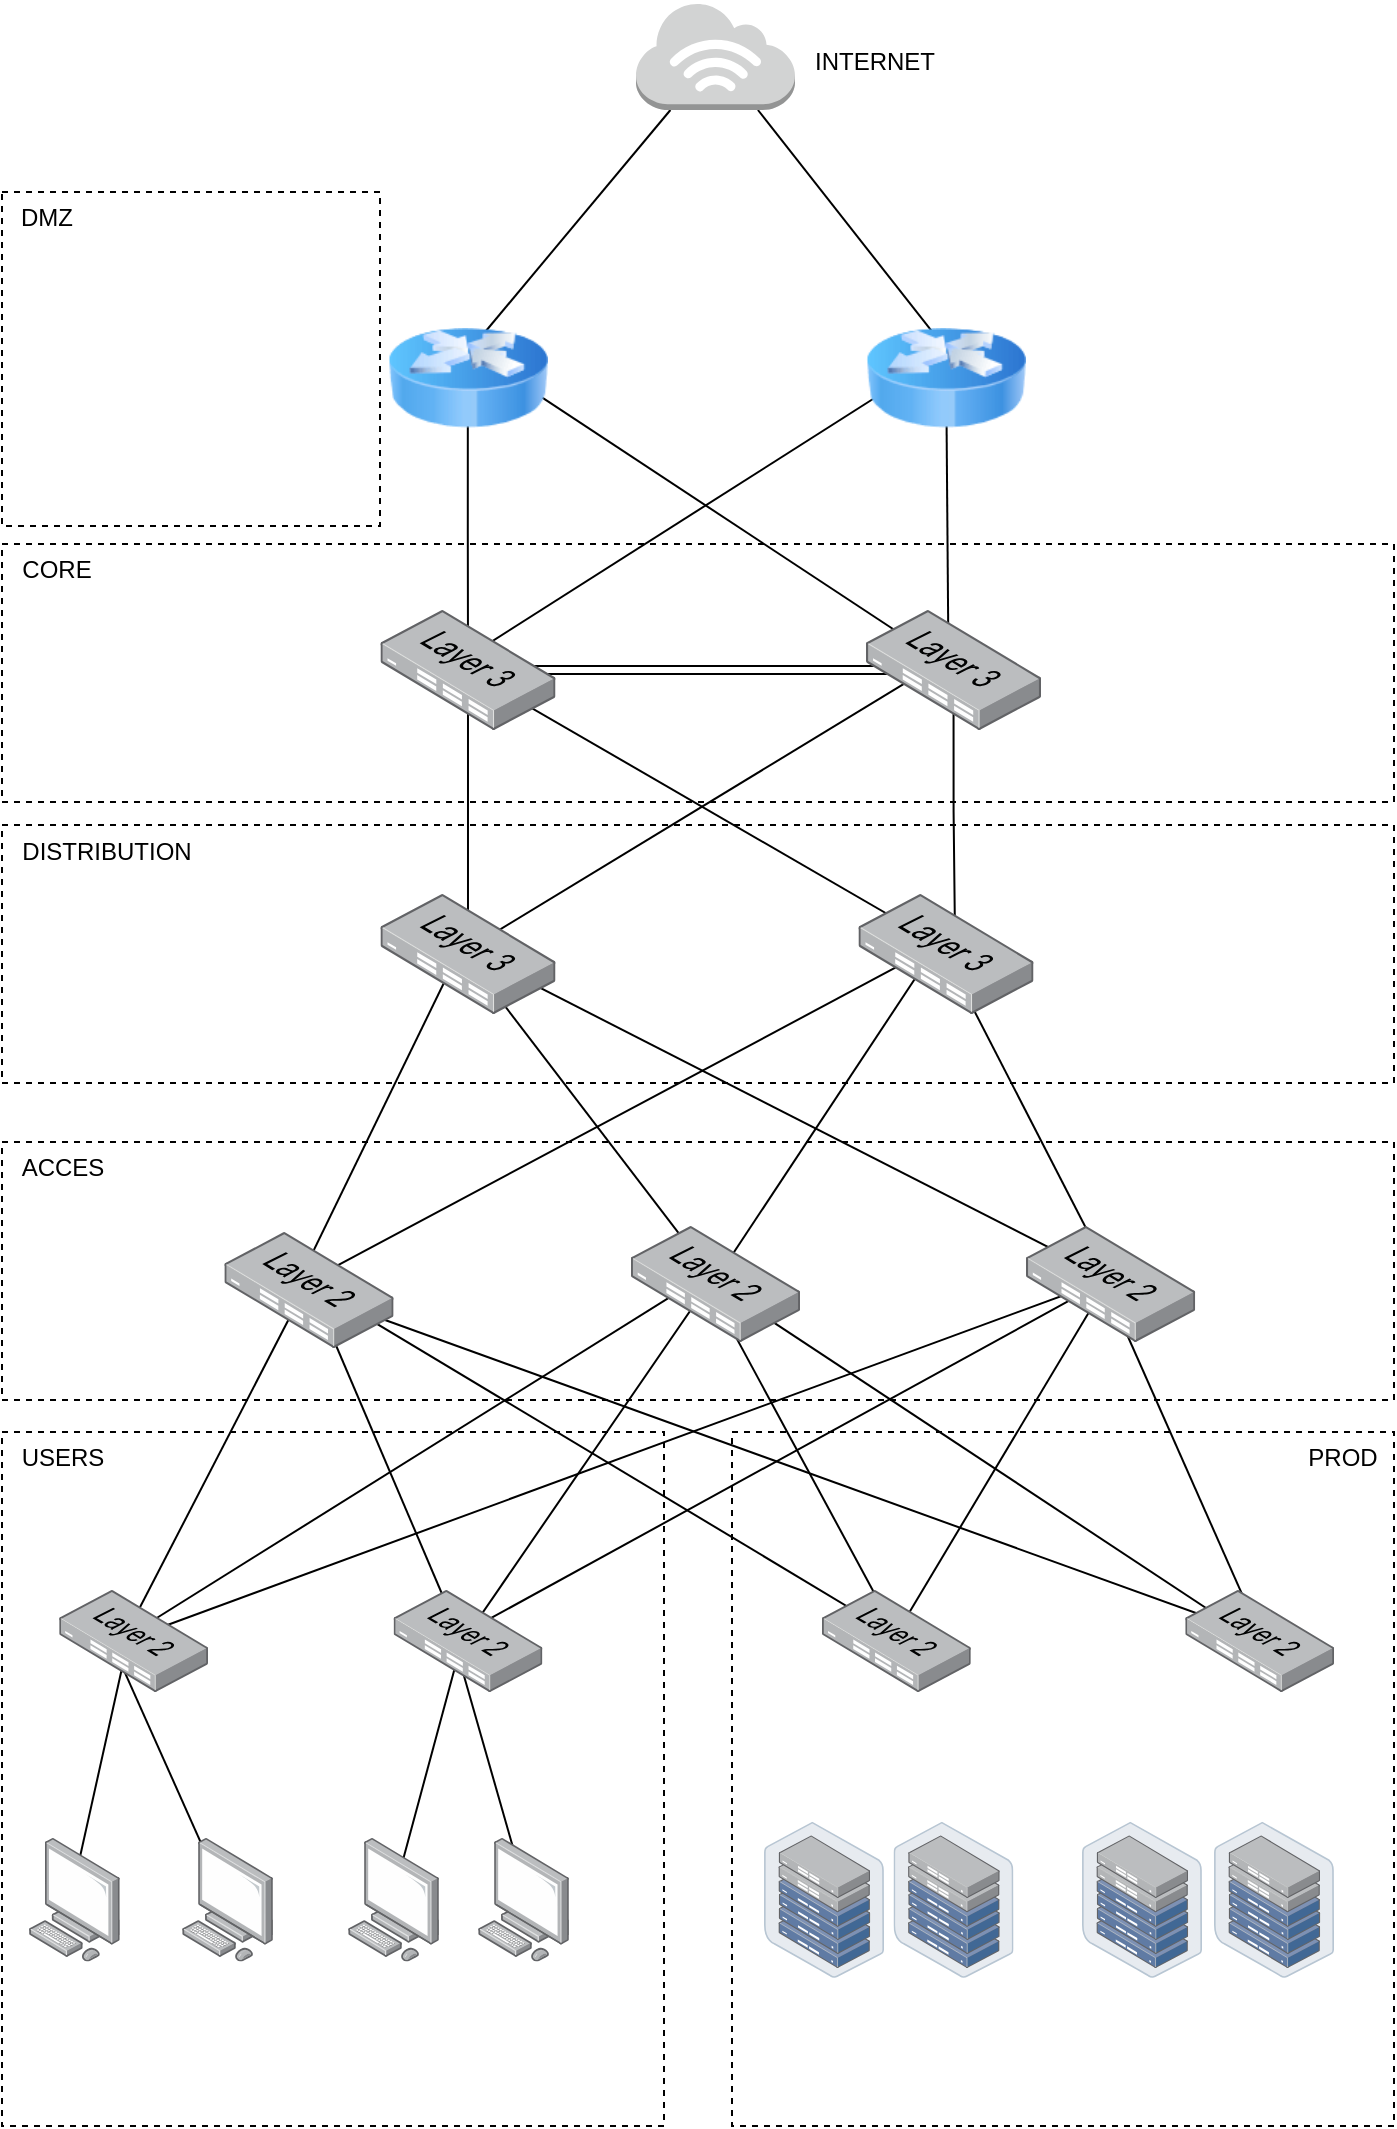 <mxfile version="21.2.4" type="github">
  <diagram name="Page-1" id="XqlgBzMHJyIaJ3oK8l7b">
    <mxGraphModel dx="1000" dy="546" grid="0" gridSize="10" guides="1" tooltips="1" connect="1" arrows="1" fold="1" page="1" pageScale="1" pageWidth="827" pageHeight="1169" math="0" shadow="0">
      <root>
        <mxCell id="0" />
        <mxCell id="1" parent="0" />
        <mxCell id="zdTx3KKduZTCeoLZb30S-14" style="rounded=0;orthogonalLoop=1;jettySize=auto;html=1;endArrow=none;endFill=0;exitX=0.462;exitY=0.451;exitDx=0;exitDy=0;exitPerimeter=0;entryX=0.467;entryY=0.397;entryDx=0;entryDy=0;entryPerimeter=0;" edge="1" parent="1" source="Up9sGDlBvwnV9ssLS-Lt-44" target="Up9sGDlBvwnV9ssLS-Lt-10">
          <mxGeometry relative="1" as="geometry" />
        </mxCell>
        <mxCell id="zdTx3KKduZTCeoLZb30S-15" style="rounded=0;orthogonalLoop=1;jettySize=auto;html=1;endArrow=none;endFill=0;entryX=0.5;entryY=0.448;entryDx=0;entryDy=0;entryPerimeter=0;exitX=0.435;exitY=0.5;exitDx=0;exitDy=0;exitPerimeter=0;" edge="1" parent="1" source="Up9sGDlBvwnV9ssLS-Lt-44" target="Up9sGDlBvwnV9ssLS-Lt-9">
          <mxGeometry relative="1" as="geometry" />
        </mxCell>
        <mxCell id="zdTx3KKduZTCeoLZb30S-12" style="rounded=0;orthogonalLoop=1;jettySize=auto;html=1;endArrow=none;endFill=0;exitX=0.5;exitY=0.431;exitDx=0;exitDy=0;exitPerimeter=0;entryX=0.5;entryY=0.414;entryDx=0;entryDy=0;entryPerimeter=0;" edge="1" parent="1" source="Up9sGDlBvwnV9ssLS-Lt-45" target="Up9sGDlBvwnV9ssLS-Lt-10">
          <mxGeometry relative="1" as="geometry" />
        </mxCell>
        <mxCell id="zdTx3KKduZTCeoLZb30S-13" style="rounded=0;orthogonalLoop=1;jettySize=auto;html=1;endArrow=none;endFill=0;exitX=0.46;exitY=0.431;exitDx=0;exitDy=0;exitPerimeter=0;entryX=0.5;entryY=0.448;entryDx=0;entryDy=0;entryPerimeter=0;" edge="1" parent="1" source="Up9sGDlBvwnV9ssLS-Lt-45" target="Up9sGDlBvwnV9ssLS-Lt-9">
          <mxGeometry relative="1" as="geometry" />
        </mxCell>
        <mxCell id="zdTx3KKduZTCeoLZb30S-11" style="rounded=0;orthogonalLoop=1;jettySize=auto;html=1;endArrow=none;endFill=0;entryX=0.459;entryY=0.5;entryDx=0;entryDy=0;entryPerimeter=0;exitX=0.5;exitY=0.451;exitDx=0;exitDy=0;exitPerimeter=0;" edge="1" parent="1" source="Up9sGDlBvwnV9ssLS-Lt-47" target="Up9sGDlBvwnV9ssLS-Lt-8">
          <mxGeometry relative="1" as="geometry" />
        </mxCell>
        <mxCell id="zdTx3KKduZTCeoLZb30S-10" style="rounded=0;orthogonalLoop=1;jettySize=auto;html=1;endArrow=none;endFill=0;entryX=0.5;entryY=0.5;entryDx=0;entryDy=0;entryPerimeter=0;exitX=0.475;exitY=0.5;exitDx=0;exitDy=0;exitPerimeter=0;" edge="1" parent="1" source="Up9sGDlBvwnV9ssLS-Lt-47" target="Up9sGDlBvwnV9ssLS-Lt-10">
          <mxGeometry relative="1" as="geometry" />
        </mxCell>
        <mxCell id="zdTx3KKduZTCeoLZb30S-8" style="rounded=0;orthogonalLoop=1;jettySize=auto;html=1;endArrow=none;endFill=0;entryX=0.432;entryY=0.448;entryDx=0;entryDy=0;entryPerimeter=0;exitX=0.5;exitY=0.431;exitDx=0;exitDy=0;exitPerimeter=0;" edge="1" parent="1" source="Up9sGDlBvwnV9ssLS-Lt-46" target="Up9sGDlBvwnV9ssLS-Lt-10">
          <mxGeometry relative="1" as="geometry" />
        </mxCell>
        <mxCell id="zdTx3KKduZTCeoLZb30S-9" style="rounded=0;orthogonalLoop=1;jettySize=auto;html=1;endArrow=none;endFill=0;entryX=0.471;entryY=0.414;entryDx=0;entryDy=0;entryPerimeter=0;exitX=0.5;exitY=0.451;exitDx=0;exitDy=0;exitPerimeter=0;" edge="1" parent="1" source="Up9sGDlBvwnV9ssLS-Lt-46" target="Up9sGDlBvwnV9ssLS-Lt-8">
          <mxGeometry relative="1" as="geometry" />
        </mxCell>
        <mxCell id="zdTx3KKduZTCeoLZb30S-7" style="rounded=0;orthogonalLoop=1;jettySize=auto;html=1;endArrow=none;endFill=0;entryX=0.449;entryY=0.448;entryDx=0;entryDy=0;entryPerimeter=0;exitX=0.5;exitY=0.431;exitDx=0;exitDy=0;exitPerimeter=0;" edge="1" parent="1" source="Up9sGDlBvwnV9ssLS-Lt-47" target="Up9sGDlBvwnV9ssLS-Lt-9">
          <mxGeometry relative="1" as="geometry" />
        </mxCell>
        <mxCell id="zdTx3KKduZTCeoLZb30S-6" style="rounded=0;orthogonalLoop=1;jettySize=auto;html=1;endArrow=none;endFill=0;entryX=0.5;entryY=0.431;entryDx=0;entryDy=0;entryPerimeter=0;exitX=0.5;exitY=0.431;exitDx=0;exitDy=0;exitPerimeter=0;" edge="1" parent="1" source="Up9sGDlBvwnV9ssLS-Lt-46" target="Up9sGDlBvwnV9ssLS-Lt-9">
          <mxGeometry relative="1" as="geometry" />
        </mxCell>
        <mxCell id="Up9sGDlBvwnV9ssLS-Lt-58" style="rounded=0;orthogonalLoop=1;jettySize=auto;html=1;endArrow=none;endFill=0;entryX=0.5;entryY=0.431;entryDx=0;entryDy=0;entryPerimeter=0;exitX=0.446;exitY=0.451;exitDx=0;exitDy=0;exitPerimeter=0;" parent="1" source="Up9sGDlBvwnV9ssLS-Lt-45" target="Up9sGDlBvwnV9ssLS-Lt-8" edge="1">
          <mxGeometry relative="1" as="geometry" />
        </mxCell>
        <mxCell id="Up9sGDlBvwnV9ssLS-Lt-35" style="rounded=0;orthogonalLoop=1;jettySize=auto;html=1;endArrow=none;endFill=0;entryX=0.477;entryY=0.45;entryDx=0;entryDy=0;entryPerimeter=0;exitX=0.5;exitY=0.431;exitDx=0;exitDy=0;exitPerimeter=0;" parent="1" source="Up9sGDlBvwnV9ssLS-Lt-9" target="Up9sGDlBvwnV9ssLS-Lt-7" edge="1">
          <mxGeometry relative="1" as="geometry" />
        </mxCell>
        <mxCell id="Up9sGDlBvwnV9ssLS-Lt-36" style="rounded=0;orthogonalLoop=1;jettySize=auto;html=1;endArrow=none;endFill=0;entryX=0.466;entryY=0.45;entryDx=0;entryDy=0;entryPerimeter=0;exitX=0.466;exitY=0.431;exitDx=0;exitDy=0;exitPerimeter=0;" parent="1" source="Up9sGDlBvwnV9ssLS-Lt-9" target="Up9sGDlBvwnV9ssLS-Lt-5" edge="1">
          <mxGeometry relative="1" as="geometry" />
        </mxCell>
        <mxCell id="Up9sGDlBvwnV9ssLS-Lt-34" style="rounded=0;orthogonalLoop=1;jettySize=auto;html=1;endArrow=none;endFill=0;exitX=0.467;exitY=0.414;exitDx=0;exitDy=0;exitPerimeter=0;entryX=0.466;entryY=0.467;entryDx=0;entryDy=0;entryPerimeter=0;" parent="1" source="Up9sGDlBvwnV9ssLS-Lt-10" target="Up9sGDlBvwnV9ssLS-Lt-5" edge="1">
          <mxGeometry relative="1" as="geometry" />
        </mxCell>
        <mxCell id="Up9sGDlBvwnV9ssLS-Lt-33" style="rounded=0;orthogonalLoop=1;jettySize=auto;html=1;endArrow=none;endFill=0;entryX=0.443;entryY=0.433;entryDx=0;entryDy=0;entryPerimeter=0;exitX=0.485;exitY=0.431;exitDx=0;exitDy=0;exitPerimeter=0;" parent="1" source="Up9sGDlBvwnV9ssLS-Lt-8" target="Up9sGDlBvwnV9ssLS-Lt-7" edge="1">
          <mxGeometry relative="1" as="geometry" />
        </mxCell>
        <mxCell id="Up9sGDlBvwnV9ssLS-Lt-30" style="rounded=0;orthogonalLoop=1;jettySize=auto;html=1;endArrow=none;endFill=0;exitX=0.425;exitY=0.466;exitDx=0;exitDy=0;exitPerimeter=0;entryX=0.454;entryY=0.467;entryDx=0;entryDy=0;entryPerimeter=0;" parent="1" source="Up9sGDlBvwnV9ssLS-Lt-8" target="Up9sGDlBvwnV9ssLS-Lt-5" edge="1">
          <mxGeometry relative="1" as="geometry" />
        </mxCell>
        <mxCell id="Up9sGDlBvwnV9ssLS-Lt-32" style="rounded=0;orthogonalLoop=1;jettySize=auto;html=1;entryX=0.454;entryY=0.417;entryDx=0;entryDy=0;entryPerimeter=0;endArrow=none;endFill=0;exitX=0.5;exitY=0.466;exitDx=0;exitDy=0;exitPerimeter=0;" parent="1" source="Up9sGDlBvwnV9ssLS-Lt-10" target="Up9sGDlBvwnV9ssLS-Lt-7" edge="1">
          <mxGeometry relative="1" as="geometry" />
        </mxCell>
        <mxCell id="Up9sGDlBvwnV9ssLS-Lt-26" style="rounded=0;orthogonalLoop=1;jettySize=auto;html=1;entryX=0.546;entryY=0.417;entryDx=0;entryDy=0;entryPerimeter=0;endArrow=none;endFill=0;exitX=0.423;exitY=0.433;exitDx=0;exitDy=0;exitPerimeter=0;" parent="1" source="Up9sGDlBvwnV9ssLS-Lt-6" target="Up9sGDlBvwnV9ssLS-Lt-5" edge="1">
          <mxGeometry relative="1" as="geometry" />
        </mxCell>
        <mxCell id="Up9sGDlBvwnV9ssLS-Lt-25" style="rounded=0;orthogonalLoop=1;jettySize=auto;html=1;entryX=0.489;entryY=0.5;entryDx=0;entryDy=0;entryPerimeter=0;endArrow=none;endFill=0;exitX=0.5;exitY=0.45;exitDx=0;exitDy=0;exitPerimeter=0;" parent="1" source="Up9sGDlBvwnV9ssLS-Lt-7" target="Up9sGDlBvwnV9ssLS-Lt-4" edge="1">
          <mxGeometry relative="1" as="geometry" />
        </mxCell>
        <mxCell id="Up9sGDlBvwnV9ssLS-Lt-28" style="edgeStyle=orthogonalEdgeStyle;rounded=0;orthogonalLoop=1;jettySize=auto;html=1;entryX=0.552;entryY=0.417;entryDx=0;entryDy=0;entryPerimeter=0;endArrow=none;endFill=0;exitX=0.5;exitY=0.417;exitDx=0;exitDy=0;exitPerimeter=0;" parent="1" source="Up9sGDlBvwnV9ssLS-Lt-6" target="Up9sGDlBvwnV9ssLS-Lt-7" edge="1">
          <mxGeometry relative="1" as="geometry" />
        </mxCell>
        <mxCell id="Up9sGDlBvwnV9ssLS-Lt-11" value="" style="rounded=0;whiteSpace=wrap;html=1;fillColor=none;dashed=1;" parent="1" vertex="1">
          <mxGeometry x="57" y="333" width="696" height="129" as="geometry" />
        </mxCell>
        <mxCell id="Up9sGDlBvwnV9ssLS-Lt-24" style="rounded=0;orthogonalLoop=1;jettySize=auto;html=1;entryX=0.525;entryY=0.325;entryDx=0;entryDy=0;endArrow=none;endFill=0;entryPerimeter=0;exitX=0.523;exitY=0.367;exitDx=0;exitDy=0;exitPerimeter=0;" parent="1" source="Up9sGDlBvwnV9ssLS-Lt-4" target="Up9sGDlBvwnV9ssLS-Lt-3" edge="1">
          <mxGeometry relative="1" as="geometry" />
        </mxCell>
        <mxCell id="Up9sGDlBvwnV9ssLS-Lt-23" style="rounded=0;orthogonalLoop=1;jettySize=auto;html=1;entryX=0.513;entryY=0.325;entryDx=0;entryDy=0;endArrow=none;endFill=0;entryPerimeter=0;exitX=0.423;exitY=0.417;exitDx=0;exitDy=0;exitPerimeter=0;" parent="1" source="Up9sGDlBvwnV9ssLS-Lt-6" target="Up9sGDlBvwnV9ssLS-Lt-2" edge="1">
          <mxGeometry relative="1" as="geometry" />
        </mxCell>
        <mxCell id="Up9sGDlBvwnV9ssLS-Lt-13" value="" style="rounded=0;whiteSpace=wrap;html=1;fillColor=none;dashed=1;" parent="1" vertex="1">
          <mxGeometry x="57" y="632" width="696" height="129" as="geometry" />
        </mxCell>
        <mxCell id="Up9sGDlBvwnV9ssLS-Lt-12" value="" style="rounded=0;whiteSpace=wrap;html=1;fillColor=none;dashed=1;" parent="1" vertex="1">
          <mxGeometry x="57" y="473.5" width="696" height="129" as="geometry" />
        </mxCell>
        <mxCell id="Up9sGDlBvwnV9ssLS-Lt-17" style="rounded=0;orthogonalLoop=1;jettySize=auto;html=1;endArrow=none;endFill=0;entryX=0.513;entryY=0.325;entryDx=0;entryDy=0;entryPerimeter=0;" parent="1" source="Up9sGDlBvwnV9ssLS-Lt-1" target="Up9sGDlBvwnV9ssLS-Lt-2" edge="1">
          <mxGeometry relative="1" as="geometry">
            <mxPoint x="316" y="204" as="targetPoint" />
          </mxGeometry>
        </mxCell>
        <mxCell id="Up9sGDlBvwnV9ssLS-Lt-18" style="rounded=0;orthogonalLoop=1;jettySize=auto;html=1;endArrow=none;endFill=0;entryX=0.513;entryY=0.337;entryDx=0;entryDy=0;entryPerimeter=0;" parent="1" source="Up9sGDlBvwnV9ssLS-Lt-1" target="Up9sGDlBvwnV9ssLS-Lt-3" edge="1">
          <mxGeometry relative="1" as="geometry" />
        </mxCell>
        <mxCell id="Up9sGDlBvwnV9ssLS-Lt-1" value="" style="outlineConnect=0;dashed=0;verticalLabelPosition=bottom;verticalAlign=top;align=center;html=1;shape=mxgraph.aws3.internet_3;fillColor=#D2D3D3;gradientColor=none;" parent="1" vertex="1">
          <mxGeometry x="374" y="62" width="79.5" height="54" as="geometry" />
        </mxCell>
        <mxCell id="Up9sGDlBvwnV9ssLS-Lt-20" style="edgeStyle=orthogonalEdgeStyle;rounded=0;orthogonalLoop=1;jettySize=auto;html=1;endArrow=none;endFill=0;exitX=0.499;exitY=0.325;exitDx=0;exitDy=0;exitPerimeter=0;entryX=0.5;entryY=0.367;entryDx=0;entryDy=0;entryPerimeter=0;" parent="1" source="Up9sGDlBvwnV9ssLS-Lt-2" target="Up9sGDlBvwnV9ssLS-Lt-4" edge="1">
          <mxGeometry relative="1" as="geometry" />
        </mxCell>
        <mxCell id="Up9sGDlBvwnV9ssLS-Lt-2" value="" style="image;html=1;image=img/lib/clip_art/networking/Router_Icon_128x128.png" parent="1" vertex="1">
          <mxGeometry x="250" y="210" width="80" height="80" as="geometry" />
        </mxCell>
        <mxCell id="Up9sGDlBvwnV9ssLS-Lt-21" style="rounded=0;orthogonalLoop=1;jettySize=auto;html=1;entryX=0.471;entryY=0.4;entryDx=0;entryDy=0;entryPerimeter=0;endArrow=none;endFill=0;exitX=0.5;exitY=0.337;exitDx=0;exitDy=0;exitPerimeter=0;" parent="1" source="Up9sGDlBvwnV9ssLS-Lt-3" target="Up9sGDlBvwnV9ssLS-Lt-6" edge="1">
          <mxGeometry relative="1" as="geometry" />
        </mxCell>
        <mxCell id="Up9sGDlBvwnV9ssLS-Lt-3" value="" style="image;html=1;image=img/lib/clip_art/networking/Router_Icon_128x128.png" parent="1" vertex="1">
          <mxGeometry x="489" y="210" width="80" height="80" as="geometry" />
        </mxCell>
        <mxCell id="Up9sGDlBvwnV9ssLS-Lt-22" style="rounded=0;orthogonalLoop=1;jettySize=auto;html=1;shape=link;exitX=0.432;exitY=0.5;exitDx=0;exitDy=0;exitPerimeter=0;entryX=0.48;entryY=0.5;entryDx=0;entryDy=0;entryPerimeter=0;" parent="1" source="Up9sGDlBvwnV9ssLS-Lt-4" target="Up9sGDlBvwnV9ssLS-Lt-6" edge="1">
          <mxGeometry relative="1" as="geometry" />
        </mxCell>
        <mxCell id="Up9sGDlBvwnV9ssLS-Lt-27" style="edgeStyle=orthogonalEdgeStyle;rounded=0;orthogonalLoop=1;jettySize=auto;html=1;endArrow=none;endFill=0;exitX=0.5;exitY=0.45;exitDx=0;exitDy=0;exitPerimeter=0;entryX=0.5;entryY=0.367;entryDx=0;entryDy=0;entryPerimeter=0;" parent="1" source="Up9sGDlBvwnV9ssLS-Lt-4" target="Up9sGDlBvwnV9ssLS-Lt-5" edge="1">
          <mxGeometry relative="1" as="geometry" />
        </mxCell>
        <mxCell id="Up9sGDlBvwnV9ssLS-Lt-4" value="" style="image;points=[];aspect=fixed;html=1;align=center;shadow=0;dashed=0;image=img/lib/allied_telesis/switch/Switch_24_port_L3.svg;" parent="1" vertex="1">
          <mxGeometry x="246.23" y="366" width="87.53" height="60" as="geometry" />
        </mxCell>
        <mxCell id="Up9sGDlBvwnV9ssLS-Lt-5" value="" style="image;points=[];aspect=fixed;html=1;align=center;shadow=0;dashed=0;image=img/lib/allied_telesis/switch/Switch_24_port_L3.svg;" parent="1" vertex="1">
          <mxGeometry x="246.23" y="508" width="87.53" height="60" as="geometry" />
        </mxCell>
        <mxCell id="Up9sGDlBvwnV9ssLS-Lt-6" value="" style="image;points=[];aspect=fixed;html=1;align=center;shadow=0;dashed=0;image=img/lib/allied_telesis/switch/Switch_24_port_L3.svg;" parent="1" vertex="1">
          <mxGeometry x="489" y="366" width="87.53" height="60" as="geometry" />
        </mxCell>
        <mxCell id="Up9sGDlBvwnV9ssLS-Lt-7" value="" style="image;points=[];aspect=fixed;html=1;align=center;shadow=0;dashed=0;image=img/lib/allied_telesis/switch/Switch_24_port_L3.svg;" parent="1" vertex="1">
          <mxGeometry x="485.23" y="508" width="87.53" height="60" as="geometry" />
        </mxCell>
        <mxCell id="Up9sGDlBvwnV9ssLS-Lt-57" style="rounded=0;orthogonalLoop=1;jettySize=auto;html=1;endArrow=none;endFill=0;exitX=0.5;exitY=0.414;exitDx=0;exitDy=0;exitPerimeter=0;entryX=0.457;entryY=0.412;entryDx=0;entryDy=0;entryPerimeter=0;" parent="1" source="Up9sGDlBvwnV9ssLS-Lt-8" target="Up9sGDlBvwnV9ssLS-Lt-44" edge="1">
          <mxGeometry relative="1" as="geometry" />
        </mxCell>
        <mxCell id="Up9sGDlBvwnV9ssLS-Lt-8" value="" style="image;points=[];aspect=fixed;html=1;align=center;shadow=0;dashed=0;image=img/lib/allied_telesis/switch/Switch_24_port_L2.svg;" parent="1" vertex="1">
          <mxGeometry x="168.19" y="677" width="84.61" height="58" as="geometry" />
        </mxCell>
        <mxCell id="Up9sGDlBvwnV9ssLS-Lt-9" value="" style="image;points=[];aspect=fixed;html=1;align=center;shadow=0;dashed=0;image=img/lib/allied_telesis/switch/Switch_24_port_L2.svg;" parent="1" vertex="1">
          <mxGeometry x="569" y="674" width="84.61" height="58" as="geometry" />
        </mxCell>
        <mxCell id="Up9sGDlBvwnV9ssLS-Lt-10" value="" style="image;points=[];aspect=fixed;html=1;align=center;shadow=0;dashed=0;image=img/lib/allied_telesis/switch/Switch_24_port_L2.svg;" parent="1" vertex="1">
          <mxGeometry x="371.45" y="674" width="84.61" height="58" as="geometry" />
        </mxCell>
        <mxCell id="Up9sGDlBvwnV9ssLS-Lt-14" value="CORE" style="text;html=1;align=center;verticalAlign=middle;resizable=0;points=[];autosize=1;strokeColor=none;fillColor=none;" parent="1" vertex="1">
          <mxGeometry x="57" y="333" width="53" height="26" as="geometry" />
        </mxCell>
        <mxCell id="Up9sGDlBvwnV9ssLS-Lt-15" value="DISTRIBUTION" style="text;html=1;align=center;verticalAlign=middle;resizable=0;points=[];autosize=1;strokeColor=none;fillColor=none;" parent="1" vertex="1">
          <mxGeometry x="57" y="473.5" width="103" height="26" as="geometry" />
        </mxCell>
        <mxCell id="Up9sGDlBvwnV9ssLS-Lt-16" value="ACCES" style="text;html=1;align=center;verticalAlign=middle;resizable=0;points=[];autosize=1;strokeColor=none;fillColor=none;" parent="1" vertex="1">
          <mxGeometry x="57" y="632" width="59" height="26" as="geometry" />
        </mxCell>
        <mxCell id="Up9sGDlBvwnV9ssLS-Lt-29" value="INTERNET" style="text;html=1;align=center;verticalAlign=middle;resizable=0;points=[];autosize=1;strokeColor=none;fillColor=none;" parent="1" vertex="1">
          <mxGeometry x="453.5" y="79" width="78" height="26" as="geometry" />
        </mxCell>
        <mxCell id="Up9sGDlBvwnV9ssLS-Lt-37" value="" style="rounded=0;whiteSpace=wrap;html=1;fillColor=none;dashed=1;" parent="1" vertex="1">
          <mxGeometry x="57" y="777" width="331" height="347" as="geometry" />
        </mxCell>
        <mxCell id="Up9sGDlBvwnV9ssLS-Lt-38" value="" style="rounded=0;whiteSpace=wrap;html=1;fillColor=none;dashed=1;" parent="1" vertex="1">
          <mxGeometry x="422" y="777" width="331" height="347" as="geometry" />
        </mxCell>
        <mxCell id="Up9sGDlBvwnV9ssLS-Lt-39" value="USERS" style="text;html=1;align=center;verticalAlign=middle;resizable=0;points=[];autosize=1;strokeColor=none;fillColor=none;" parent="1" vertex="1">
          <mxGeometry x="57" y="777" width="59" height="26" as="geometry" />
        </mxCell>
        <mxCell id="Up9sGDlBvwnV9ssLS-Lt-41" value="PROD" style="text;html=1;align=center;verticalAlign=middle;resizable=0;points=[];autosize=1;strokeColor=none;fillColor=none;" parent="1" vertex="1">
          <mxGeometry x="700" y="777" width="53" height="26" as="geometry" />
        </mxCell>
        <mxCell id="Up9sGDlBvwnV9ssLS-Lt-42" value="" style="rounded=0;whiteSpace=wrap;html=1;fillColor=none;dashed=1;" parent="1" vertex="1">
          <mxGeometry x="57" y="157" width="189" height="167" as="geometry" />
        </mxCell>
        <mxCell id="Up9sGDlBvwnV9ssLS-Lt-43" value="DMZ" style="text;html=1;align=center;verticalAlign=middle;resizable=0;points=[];autosize=1;strokeColor=none;fillColor=none;" parent="1" vertex="1">
          <mxGeometry x="57" y="157" width="44" height="26" as="geometry" />
        </mxCell>
        <mxCell id="zdTx3KKduZTCeoLZb30S-1" style="rounded=0;orthogonalLoop=1;jettySize=auto;html=1;endArrow=none;endFill=0;exitX=0.476;exitY=0.412;exitDx=0;exitDy=0;exitPerimeter=0;entryX=0.5;entryY=0.356;entryDx=0;entryDy=0;entryPerimeter=0;" edge="1" parent="1" source="Up9sGDlBvwnV9ssLS-Lt-44" target="Up9sGDlBvwnV9ssLS-Lt-49">
          <mxGeometry relative="1" as="geometry" />
        </mxCell>
        <mxCell id="zdTx3KKduZTCeoLZb30S-2" style="rounded=0;orthogonalLoop=1;jettySize=auto;html=1;endArrow=none;endFill=0;exitX=0.368;exitY=0.569;exitDx=0;exitDy=0;exitPerimeter=0;entryX=0.439;entryY=0.421;entryDx=0;entryDy=0;entryPerimeter=0;" edge="1" parent="1" source="Up9sGDlBvwnV9ssLS-Lt-44" target="Up9sGDlBvwnV9ssLS-Lt-50">
          <mxGeometry relative="1" as="geometry" />
        </mxCell>
        <mxCell id="Up9sGDlBvwnV9ssLS-Lt-44" value="" style="image;points=[];aspect=fixed;html=1;align=center;shadow=0;dashed=0;image=img/lib/allied_telesis/switch/Switch_24_port_L2.svg;" parent="1" vertex="1">
          <mxGeometry x="85.6" y="856" width="74.4" height="51" as="geometry" />
        </mxCell>
        <mxCell id="zdTx3KKduZTCeoLZb30S-4" style="rounded=0;orthogonalLoop=1;jettySize=auto;html=1;endArrow=none;endFill=0;exitX=0.473;exitY=0.431;exitDx=0;exitDy=0;exitPerimeter=0;entryX=0.526;entryY=0.388;entryDx=0;entryDy=0;entryPerimeter=0;" edge="1" parent="1" source="Up9sGDlBvwnV9ssLS-Lt-45" target="Up9sGDlBvwnV9ssLS-Lt-51">
          <mxGeometry relative="1" as="geometry" />
        </mxCell>
        <mxCell id="zdTx3KKduZTCeoLZb30S-5" style="rounded=0;orthogonalLoop=1;jettySize=auto;html=1;endArrow=none;endFill=0;exitX=0.406;exitY=0.5;exitDx=0;exitDy=0;exitPerimeter=0;entryX=0.548;entryY=0.5;entryDx=0;entryDy=0;entryPerimeter=0;" edge="1" parent="1" source="Up9sGDlBvwnV9ssLS-Lt-45" target="Up9sGDlBvwnV9ssLS-Lt-52">
          <mxGeometry relative="1" as="geometry" />
        </mxCell>
        <mxCell id="Up9sGDlBvwnV9ssLS-Lt-45" value="" style="image;points=[];aspect=fixed;html=1;align=center;shadow=0;dashed=0;image=img/lib/allied_telesis/switch/Switch_24_port_L2.svg;" parent="1" vertex="1">
          <mxGeometry x="252.8" y="856" width="74.4" height="51" as="geometry" />
        </mxCell>
        <mxCell id="Up9sGDlBvwnV9ssLS-Lt-46" value="" style="image;points=[];aspect=fixed;html=1;align=center;shadow=0;dashed=0;image=img/lib/allied_telesis/switch/Switch_24_port_L2.svg;" parent="1" vertex="1">
          <mxGeometry x="467" y="856" width="74.4" height="51" as="geometry" />
        </mxCell>
        <mxCell id="Up9sGDlBvwnV9ssLS-Lt-47" value="" style="image;points=[];aspect=fixed;html=1;align=center;shadow=0;dashed=0;image=img/lib/allied_telesis/switch/Switch_24_port_L2.svg;" parent="1" vertex="1">
          <mxGeometry x="648.63" y="856" width="74.4" height="51" as="geometry" />
        </mxCell>
        <mxCell id="Up9sGDlBvwnV9ssLS-Lt-49" value="" style="image;points=[];aspect=fixed;html=1;align=center;shadow=0;dashed=0;image=img/lib/allied_telesis/computer_and_terminals/Personal_Computer.svg;" parent="1" vertex="1">
          <mxGeometry x="70.4" y="980" width="45.6" height="61.8" as="geometry" />
        </mxCell>
        <mxCell id="Up9sGDlBvwnV9ssLS-Lt-50" value="" style="image;points=[];aspect=fixed;html=1;align=center;shadow=0;dashed=0;image=img/lib/allied_telesis/computer_and_terminals/Personal_Computer.svg;" parent="1" vertex="1">
          <mxGeometry x="147" y="980" width="45.6" height="61.8" as="geometry" />
        </mxCell>
        <mxCell id="Up9sGDlBvwnV9ssLS-Lt-51" value="" style="image;points=[];aspect=fixed;html=1;align=center;shadow=0;dashed=0;image=img/lib/allied_telesis/computer_and_terminals/Personal_Computer.svg;" parent="1" vertex="1">
          <mxGeometry x="230" y="980" width="45.6" height="61.8" as="geometry" />
        </mxCell>
        <mxCell id="Up9sGDlBvwnV9ssLS-Lt-52" value="" style="image;points=[];aspect=fixed;html=1;align=center;shadow=0;dashed=0;image=img/lib/allied_telesis/computer_and_terminals/Personal_Computer.svg;" parent="1" vertex="1">
          <mxGeometry x="295" y="980" width="45.6" height="61.8" as="geometry" />
        </mxCell>
        <mxCell id="Up9sGDlBvwnV9ssLS-Lt-53" value="" style="image;points=[];aspect=fixed;html=1;align=center;shadow=0;dashed=0;image=img/lib/allied_telesis/storage/Datacenter_Server_Half_Rack_ToR.svg;" parent="1" vertex="1">
          <mxGeometry x="438" y="971.9" width="60.03" height="78" as="geometry" />
        </mxCell>
        <mxCell id="Up9sGDlBvwnV9ssLS-Lt-54" value="" style="image;points=[];aspect=fixed;html=1;align=center;shadow=0;dashed=0;image=img/lib/allied_telesis/storage/Datacenter_Server_Half_Rack_ToR.svg;" parent="1" vertex="1">
          <mxGeometry x="502.75" y="971.9" width="60.03" height="78" as="geometry" />
        </mxCell>
        <mxCell id="Up9sGDlBvwnV9ssLS-Lt-55" value="" style="image;points=[];aspect=fixed;html=1;align=center;shadow=0;dashed=0;image=img/lib/allied_telesis/storage/Datacenter_Server_Half_Rack_ToR.svg;" parent="1" vertex="1">
          <mxGeometry x="597" y="971.9" width="60.03" height="78" as="geometry" />
        </mxCell>
        <mxCell id="Up9sGDlBvwnV9ssLS-Lt-56" value="" style="image;points=[];aspect=fixed;html=1;align=center;shadow=0;dashed=0;image=img/lib/allied_telesis/storage/Datacenter_Server_Half_Rack_ToR.svg;" parent="1" vertex="1">
          <mxGeometry x="663" y="971.9" width="60.03" height="78" as="geometry" />
        </mxCell>
      </root>
    </mxGraphModel>
  </diagram>
</mxfile>
